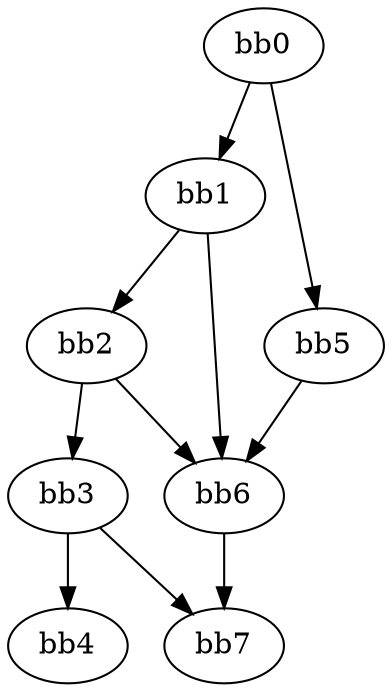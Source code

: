 digraph {
    0 [ label = "bb0\l" ]
    1 [ label = "bb1\l" ]
    2 [ label = "bb2\l" ]
    3 [ label = "bb3\l" ]
    4 [ label = "bb4\l" ]
    5 [ label = "bb5\l" ]
    6 [ label = "bb6\l" ]
    7 [ label = "bb7\l" ]
    0 -> 1 [ ]
    0 -> 5 [ ]
    1 -> 2 [ ]
    1 -> 6 [ ]
    2 -> 3 [ ]
    2 -> 6 [ ]
    3 -> 4 [ ]
    3 -> 7 [ ]
    5 -> 6 [ ]
    6 -> 7 [ ]
}

